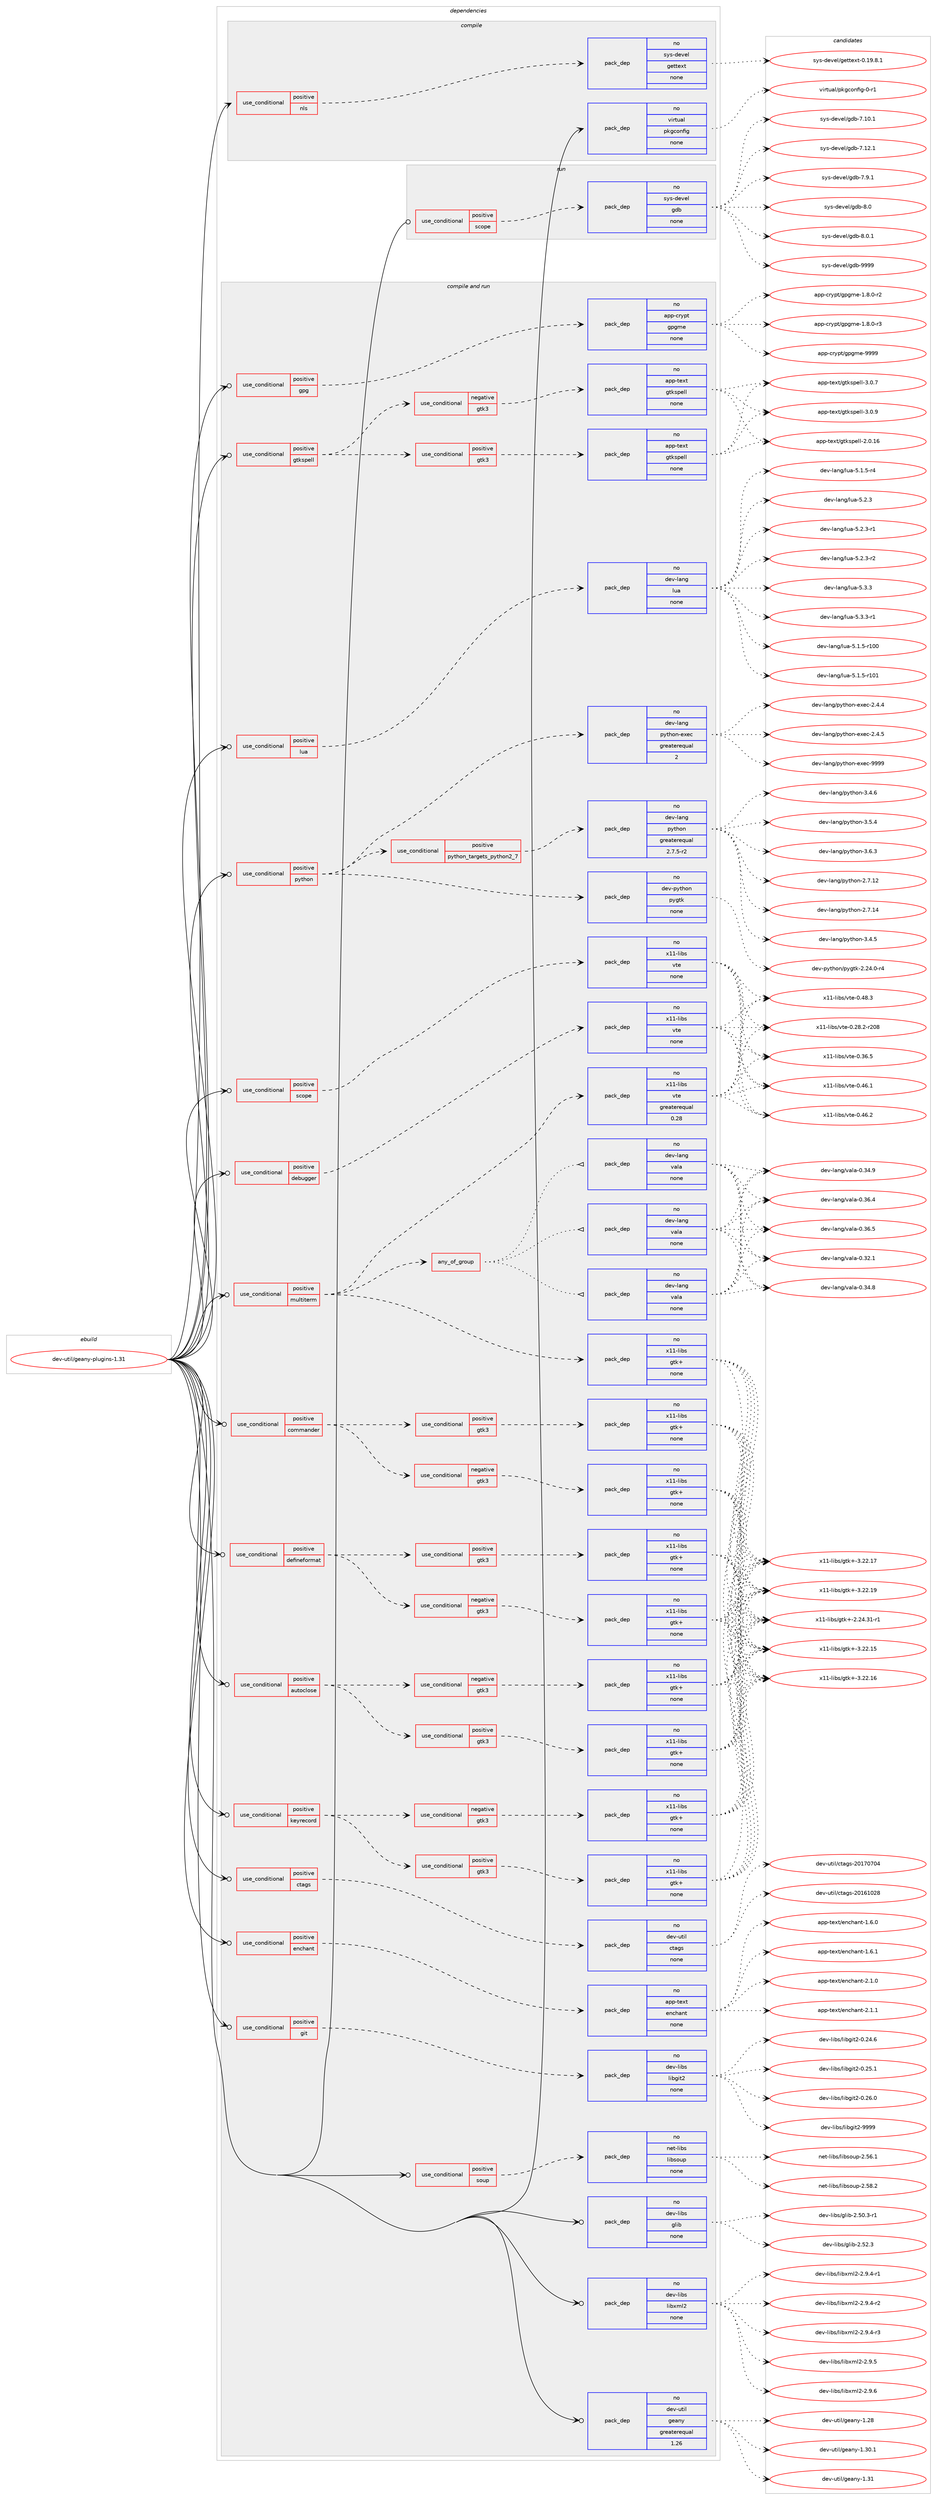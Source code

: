 digraph prolog {

# *************
# Graph options
# *************

newrank=true;
concentrate=true;
compound=true;
graph [rankdir=LR,fontname=Helvetica,fontsize=10,ranksep=1.5];#, ranksep=2.5, nodesep=0.2];
edge  [arrowhead=vee];
node  [fontname=Helvetica,fontsize=10];

# **********
# The ebuild
# **********

subgraph cluster_leftcol {
color=gray;
rank=same;
label=<<i>ebuild</i>>;
id [label="dev-util/geany-plugins-1.31", color=red, width=4, href="../dev-util/geany-plugins-1.31.svg"];
}

# ****************
# The dependencies
# ****************

subgraph cluster_midcol {
color=gray;
label=<<i>dependencies</i>>;
subgraph cluster_compile {
fillcolor="#eeeeee";
style=filled;
label=<<i>compile</i>>;
subgraph cond78201 {
dependency285697 [label=<<TABLE BORDER="0" CELLBORDER="1" CELLSPACING="0" CELLPADDING="4"><TR><TD ROWSPAN="3" CELLPADDING="10">use_conditional</TD></TR><TR><TD>positive</TD></TR><TR><TD>nls</TD></TR></TABLE>>, shape=none, color=red];
subgraph pack203264 {
dependency285698 [label=<<TABLE BORDER="0" CELLBORDER="1" CELLSPACING="0" CELLPADDING="4" WIDTH="220"><TR><TD ROWSPAN="6" CELLPADDING="30">pack_dep</TD></TR><TR><TD WIDTH="110">no</TD></TR><TR><TD>sys-devel</TD></TR><TR><TD>gettext</TD></TR><TR><TD>none</TD></TR><TR><TD></TD></TR></TABLE>>, shape=none, color=blue];
}
dependency285697:e -> dependency285698:w [weight=20,style="dashed",arrowhead="vee"];
}
id:e -> dependency285697:w [weight=20,style="solid",arrowhead="vee"];
subgraph pack203265 {
dependency285699 [label=<<TABLE BORDER="0" CELLBORDER="1" CELLSPACING="0" CELLPADDING="4" WIDTH="220"><TR><TD ROWSPAN="6" CELLPADDING="30">pack_dep</TD></TR><TR><TD WIDTH="110">no</TD></TR><TR><TD>virtual</TD></TR><TR><TD>pkgconfig</TD></TR><TR><TD>none</TD></TR><TR><TD></TD></TR></TABLE>>, shape=none, color=blue];
}
id:e -> dependency285699:w [weight=20,style="solid",arrowhead="vee"];
}
subgraph cluster_compileandrun {
fillcolor="#eeeeee";
style=filled;
label=<<i>compile and run</i>>;
subgraph cond78202 {
dependency285700 [label=<<TABLE BORDER="0" CELLBORDER="1" CELLSPACING="0" CELLPADDING="4"><TR><TD ROWSPAN="3" CELLPADDING="10">use_conditional</TD></TR><TR><TD>positive</TD></TR><TR><TD>autoclose</TD></TR></TABLE>>, shape=none, color=red];
subgraph cond78203 {
dependency285701 [label=<<TABLE BORDER="0" CELLBORDER="1" CELLSPACING="0" CELLPADDING="4"><TR><TD ROWSPAN="3" CELLPADDING="10">use_conditional</TD></TR><TR><TD>positive</TD></TR><TR><TD>gtk3</TD></TR></TABLE>>, shape=none, color=red];
subgraph pack203266 {
dependency285702 [label=<<TABLE BORDER="0" CELLBORDER="1" CELLSPACING="0" CELLPADDING="4" WIDTH="220"><TR><TD ROWSPAN="6" CELLPADDING="30">pack_dep</TD></TR><TR><TD WIDTH="110">no</TD></TR><TR><TD>x11-libs</TD></TR><TR><TD>gtk+</TD></TR><TR><TD>none</TD></TR><TR><TD></TD></TR></TABLE>>, shape=none, color=blue];
}
dependency285701:e -> dependency285702:w [weight=20,style="dashed",arrowhead="vee"];
}
dependency285700:e -> dependency285701:w [weight=20,style="dashed",arrowhead="vee"];
subgraph cond78204 {
dependency285703 [label=<<TABLE BORDER="0" CELLBORDER="1" CELLSPACING="0" CELLPADDING="4"><TR><TD ROWSPAN="3" CELLPADDING="10">use_conditional</TD></TR><TR><TD>negative</TD></TR><TR><TD>gtk3</TD></TR></TABLE>>, shape=none, color=red];
subgraph pack203267 {
dependency285704 [label=<<TABLE BORDER="0" CELLBORDER="1" CELLSPACING="0" CELLPADDING="4" WIDTH="220"><TR><TD ROWSPAN="6" CELLPADDING="30">pack_dep</TD></TR><TR><TD WIDTH="110">no</TD></TR><TR><TD>x11-libs</TD></TR><TR><TD>gtk+</TD></TR><TR><TD>none</TD></TR><TR><TD></TD></TR></TABLE>>, shape=none, color=blue];
}
dependency285703:e -> dependency285704:w [weight=20,style="dashed",arrowhead="vee"];
}
dependency285700:e -> dependency285703:w [weight=20,style="dashed",arrowhead="vee"];
}
id:e -> dependency285700:w [weight=20,style="solid",arrowhead="odotvee"];
subgraph cond78205 {
dependency285705 [label=<<TABLE BORDER="0" CELLBORDER="1" CELLSPACING="0" CELLPADDING="4"><TR><TD ROWSPAN="3" CELLPADDING="10">use_conditional</TD></TR><TR><TD>positive</TD></TR><TR><TD>commander</TD></TR></TABLE>>, shape=none, color=red];
subgraph cond78206 {
dependency285706 [label=<<TABLE BORDER="0" CELLBORDER="1" CELLSPACING="0" CELLPADDING="4"><TR><TD ROWSPAN="3" CELLPADDING="10">use_conditional</TD></TR><TR><TD>positive</TD></TR><TR><TD>gtk3</TD></TR></TABLE>>, shape=none, color=red];
subgraph pack203268 {
dependency285707 [label=<<TABLE BORDER="0" CELLBORDER="1" CELLSPACING="0" CELLPADDING="4" WIDTH="220"><TR><TD ROWSPAN="6" CELLPADDING="30">pack_dep</TD></TR><TR><TD WIDTH="110">no</TD></TR><TR><TD>x11-libs</TD></TR><TR><TD>gtk+</TD></TR><TR><TD>none</TD></TR><TR><TD></TD></TR></TABLE>>, shape=none, color=blue];
}
dependency285706:e -> dependency285707:w [weight=20,style="dashed",arrowhead="vee"];
}
dependency285705:e -> dependency285706:w [weight=20,style="dashed",arrowhead="vee"];
subgraph cond78207 {
dependency285708 [label=<<TABLE BORDER="0" CELLBORDER="1" CELLSPACING="0" CELLPADDING="4"><TR><TD ROWSPAN="3" CELLPADDING="10">use_conditional</TD></TR><TR><TD>negative</TD></TR><TR><TD>gtk3</TD></TR></TABLE>>, shape=none, color=red];
subgraph pack203269 {
dependency285709 [label=<<TABLE BORDER="0" CELLBORDER="1" CELLSPACING="0" CELLPADDING="4" WIDTH="220"><TR><TD ROWSPAN="6" CELLPADDING="30">pack_dep</TD></TR><TR><TD WIDTH="110">no</TD></TR><TR><TD>x11-libs</TD></TR><TR><TD>gtk+</TD></TR><TR><TD>none</TD></TR><TR><TD></TD></TR></TABLE>>, shape=none, color=blue];
}
dependency285708:e -> dependency285709:w [weight=20,style="dashed",arrowhead="vee"];
}
dependency285705:e -> dependency285708:w [weight=20,style="dashed",arrowhead="vee"];
}
id:e -> dependency285705:w [weight=20,style="solid",arrowhead="odotvee"];
subgraph cond78208 {
dependency285710 [label=<<TABLE BORDER="0" CELLBORDER="1" CELLSPACING="0" CELLPADDING="4"><TR><TD ROWSPAN="3" CELLPADDING="10">use_conditional</TD></TR><TR><TD>positive</TD></TR><TR><TD>ctags</TD></TR></TABLE>>, shape=none, color=red];
subgraph pack203270 {
dependency285711 [label=<<TABLE BORDER="0" CELLBORDER="1" CELLSPACING="0" CELLPADDING="4" WIDTH="220"><TR><TD ROWSPAN="6" CELLPADDING="30">pack_dep</TD></TR><TR><TD WIDTH="110">no</TD></TR><TR><TD>dev-util</TD></TR><TR><TD>ctags</TD></TR><TR><TD>none</TD></TR><TR><TD></TD></TR></TABLE>>, shape=none, color=blue];
}
dependency285710:e -> dependency285711:w [weight=20,style="dashed",arrowhead="vee"];
}
id:e -> dependency285710:w [weight=20,style="solid",arrowhead="odotvee"];
subgraph cond78209 {
dependency285712 [label=<<TABLE BORDER="0" CELLBORDER="1" CELLSPACING="0" CELLPADDING="4"><TR><TD ROWSPAN="3" CELLPADDING="10">use_conditional</TD></TR><TR><TD>positive</TD></TR><TR><TD>debugger</TD></TR></TABLE>>, shape=none, color=red];
subgraph pack203271 {
dependency285713 [label=<<TABLE BORDER="0" CELLBORDER="1" CELLSPACING="0" CELLPADDING="4" WIDTH="220"><TR><TD ROWSPAN="6" CELLPADDING="30">pack_dep</TD></TR><TR><TD WIDTH="110">no</TD></TR><TR><TD>x11-libs</TD></TR><TR><TD>vte</TD></TR><TR><TD>none</TD></TR><TR><TD></TD></TR></TABLE>>, shape=none, color=blue];
}
dependency285712:e -> dependency285713:w [weight=20,style="dashed",arrowhead="vee"];
}
id:e -> dependency285712:w [weight=20,style="solid",arrowhead="odotvee"];
subgraph cond78210 {
dependency285714 [label=<<TABLE BORDER="0" CELLBORDER="1" CELLSPACING="0" CELLPADDING="4"><TR><TD ROWSPAN="3" CELLPADDING="10">use_conditional</TD></TR><TR><TD>positive</TD></TR><TR><TD>defineformat</TD></TR></TABLE>>, shape=none, color=red];
subgraph cond78211 {
dependency285715 [label=<<TABLE BORDER="0" CELLBORDER="1" CELLSPACING="0" CELLPADDING="4"><TR><TD ROWSPAN="3" CELLPADDING="10">use_conditional</TD></TR><TR><TD>positive</TD></TR><TR><TD>gtk3</TD></TR></TABLE>>, shape=none, color=red];
subgraph pack203272 {
dependency285716 [label=<<TABLE BORDER="0" CELLBORDER="1" CELLSPACING="0" CELLPADDING="4" WIDTH="220"><TR><TD ROWSPAN="6" CELLPADDING="30">pack_dep</TD></TR><TR><TD WIDTH="110">no</TD></TR><TR><TD>x11-libs</TD></TR><TR><TD>gtk+</TD></TR><TR><TD>none</TD></TR><TR><TD></TD></TR></TABLE>>, shape=none, color=blue];
}
dependency285715:e -> dependency285716:w [weight=20,style="dashed",arrowhead="vee"];
}
dependency285714:e -> dependency285715:w [weight=20,style="dashed",arrowhead="vee"];
subgraph cond78212 {
dependency285717 [label=<<TABLE BORDER="0" CELLBORDER="1" CELLSPACING="0" CELLPADDING="4"><TR><TD ROWSPAN="3" CELLPADDING="10">use_conditional</TD></TR><TR><TD>negative</TD></TR><TR><TD>gtk3</TD></TR></TABLE>>, shape=none, color=red];
subgraph pack203273 {
dependency285718 [label=<<TABLE BORDER="0" CELLBORDER="1" CELLSPACING="0" CELLPADDING="4" WIDTH="220"><TR><TD ROWSPAN="6" CELLPADDING="30">pack_dep</TD></TR><TR><TD WIDTH="110">no</TD></TR><TR><TD>x11-libs</TD></TR><TR><TD>gtk+</TD></TR><TR><TD>none</TD></TR><TR><TD></TD></TR></TABLE>>, shape=none, color=blue];
}
dependency285717:e -> dependency285718:w [weight=20,style="dashed",arrowhead="vee"];
}
dependency285714:e -> dependency285717:w [weight=20,style="dashed",arrowhead="vee"];
}
id:e -> dependency285714:w [weight=20,style="solid",arrowhead="odotvee"];
subgraph cond78213 {
dependency285719 [label=<<TABLE BORDER="0" CELLBORDER="1" CELLSPACING="0" CELLPADDING="4"><TR><TD ROWSPAN="3" CELLPADDING="10">use_conditional</TD></TR><TR><TD>positive</TD></TR><TR><TD>enchant</TD></TR></TABLE>>, shape=none, color=red];
subgraph pack203274 {
dependency285720 [label=<<TABLE BORDER="0" CELLBORDER="1" CELLSPACING="0" CELLPADDING="4" WIDTH="220"><TR><TD ROWSPAN="6" CELLPADDING="30">pack_dep</TD></TR><TR><TD WIDTH="110">no</TD></TR><TR><TD>app-text</TD></TR><TR><TD>enchant</TD></TR><TR><TD>none</TD></TR><TR><TD></TD></TR></TABLE>>, shape=none, color=blue];
}
dependency285719:e -> dependency285720:w [weight=20,style="dashed",arrowhead="vee"];
}
id:e -> dependency285719:w [weight=20,style="solid",arrowhead="odotvee"];
subgraph cond78214 {
dependency285721 [label=<<TABLE BORDER="0" CELLBORDER="1" CELLSPACING="0" CELLPADDING="4"><TR><TD ROWSPAN="3" CELLPADDING="10">use_conditional</TD></TR><TR><TD>positive</TD></TR><TR><TD>git</TD></TR></TABLE>>, shape=none, color=red];
subgraph pack203275 {
dependency285722 [label=<<TABLE BORDER="0" CELLBORDER="1" CELLSPACING="0" CELLPADDING="4" WIDTH="220"><TR><TD ROWSPAN="6" CELLPADDING="30">pack_dep</TD></TR><TR><TD WIDTH="110">no</TD></TR><TR><TD>dev-libs</TD></TR><TR><TD>libgit2</TD></TR><TR><TD>none</TD></TR><TR><TD></TD></TR></TABLE>>, shape=none, color=blue];
}
dependency285721:e -> dependency285722:w [weight=20,style="dashed",arrowhead="vee"];
}
id:e -> dependency285721:w [weight=20,style="solid",arrowhead="odotvee"];
subgraph cond78215 {
dependency285723 [label=<<TABLE BORDER="0" CELLBORDER="1" CELLSPACING="0" CELLPADDING="4"><TR><TD ROWSPAN="3" CELLPADDING="10">use_conditional</TD></TR><TR><TD>positive</TD></TR><TR><TD>gpg</TD></TR></TABLE>>, shape=none, color=red];
subgraph pack203276 {
dependency285724 [label=<<TABLE BORDER="0" CELLBORDER="1" CELLSPACING="0" CELLPADDING="4" WIDTH="220"><TR><TD ROWSPAN="6" CELLPADDING="30">pack_dep</TD></TR><TR><TD WIDTH="110">no</TD></TR><TR><TD>app-crypt</TD></TR><TR><TD>gpgme</TD></TR><TR><TD>none</TD></TR><TR><TD></TD></TR></TABLE>>, shape=none, color=blue];
}
dependency285723:e -> dependency285724:w [weight=20,style="dashed",arrowhead="vee"];
}
id:e -> dependency285723:w [weight=20,style="solid",arrowhead="odotvee"];
subgraph cond78216 {
dependency285725 [label=<<TABLE BORDER="0" CELLBORDER="1" CELLSPACING="0" CELLPADDING="4"><TR><TD ROWSPAN="3" CELLPADDING="10">use_conditional</TD></TR><TR><TD>positive</TD></TR><TR><TD>gtkspell</TD></TR></TABLE>>, shape=none, color=red];
subgraph cond78217 {
dependency285726 [label=<<TABLE BORDER="0" CELLBORDER="1" CELLSPACING="0" CELLPADDING="4"><TR><TD ROWSPAN="3" CELLPADDING="10">use_conditional</TD></TR><TR><TD>positive</TD></TR><TR><TD>gtk3</TD></TR></TABLE>>, shape=none, color=red];
subgraph pack203277 {
dependency285727 [label=<<TABLE BORDER="0" CELLBORDER="1" CELLSPACING="0" CELLPADDING="4" WIDTH="220"><TR><TD ROWSPAN="6" CELLPADDING="30">pack_dep</TD></TR><TR><TD WIDTH="110">no</TD></TR><TR><TD>app-text</TD></TR><TR><TD>gtkspell</TD></TR><TR><TD>none</TD></TR><TR><TD></TD></TR></TABLE>>, shape=none, color=blue];
}
dependency285726:e -> dependency285727:w [weight=20,style="dashed",arrowhead="vee"];
}
dependency285725:e -> dependency285726:w [weight=20,style="dashed",arrowhead="vee"];
subgraph cond78218 {
dependency285728 [label=<<TABLE BORDER="0" CELLBORDER="1" CELLSPACING="0" CELLPADDING="4"><TR><TD ROWSPAN="3" CELLPADDING="10">use_conditional</TD></TR><TR><TD>negative</TD></TR><TR><TD>gtk3</TD></TR></TABLE>>, shape=none, color=red];
subgraph pack203278 {
dependency285729 [label=<<TABLE BORDER="0" CELLBORDER="1" CELLSPACING="0" CELLPADDING="4" WIDTH="220"><TR><TD ROWSPAN="6" CELLPADDING="30">pack_dep</TD></TR><TR><TD WIDTH="110">no</TD></TR><TR><TD>app-text</TD></TR><TR><TD>gtkspell</TD></TR><TR><TD>none</TD></TR><TR><TD></TD></TR></TABLE>>, shape=none, color=blue];
}
dependency285728:e -> dependency285729:w [weight=20,style="dashed",arrowhead="vee"];
}
dependency285725:e -> dependency285728:w [weight=20,style="dashed",arrowhead="vee"];
}
id:e -> dependency285725:w [weight=20,style="solid",arrowhead="odotvee"];
subgraph cond78219 {
dependency285730 [label=<<TABLE BORDER="0" CELLBORDER="1" CELLSPACING="0" CELLPADDING="4"><TR><TD ROWSPAN="3" CELLPADDING="10">use_conditional</TD></TR><TR><TD>positive</TD></TR><TR><TD>keyrecord</TD></TR></TABLE>>, shape=none, color=red];
subgraph cond78220 {
dependency285731 [label=<<TABLE BORDER="0" CELLBORDER="1" CELLSPACING="0" CELLPADDING="4"><TR><TD ROWSPAN="3" CELLPADDING="10">use_conditional</TD></TR><TR><TD>positive</TD></TR><TR><TD>gtk3</TD></TR></TABLE>>, shape=none, color=red];
subgraph pack203279 {
dependency285732 [label=<<TABLE BORDER="0" CELLBORDER="1" CELLSPACING="0" CELLPADDING="4" WIDTH="220"><TR><TD ROWSPAN="6" CELLPADDING="30">pack_dep</TD></TR><TR><TD WIDTH="110">no</TD></TR><TR><TD>x11-libs</TD></TR><TR><TD>gtk+</TD></TR><TR><TD>none</TD></TR><TR><TD></TD></TR></TABLE>>, shape=none, color=blue];
}
dependency285731:e -> dependency285732:w [weight=20,style="dashed",arrowhead="vee"];
}
dependency285730:e -> dependency285731:w [weight=20,style="dashed",arrowhead="vee"];
subgraph cond78221 {
dependency285733 [label=<<TABLE BORDER="0" CELLBORDER="1" CELLSPACING="0" CELLPADDING="4"><TR><TD ROWSPAN="3" CELLPADDING="10">use_conditional</TD></TR><TR><TD>negative</TD></TR><TR><TD>gtk3</TD></TR></TABLE>>, shape=none, color=red];
subgraph pack203280 {
dependency285734 [label=<<TABLE BORDER="0" CELLBORDER="1" CELLSPACING="0" CELLPADDING="4" WIDTH="220"><TR><TD ROWSPAN="6" CELLPADDING="30">pack_dep</TD></TR><TR><TD WIDTH="110">no</TD></TR><TR><TD>x11-libs</TD></TR><TR><TD>gtk+</TD></TR><TR><TD>none</TD></TR><TR><TD></TD></TR></TABLE>>, shape=none, color=blue];
}
dependency285733:e -> dependency285734:w [weight=20,style="dashed",arrowhead="vee"];
}
dependency285730:e -> dependency285733:w [weight=20,style="dashed",arrowhead="vee"];
}
id:e -> dependency285730:w [weight=20,style="solid",arrowhead="odotvee"];
subgraph cond78222 {
dependency285735 [label=<<TABLE BORDER="0" CELLBORDER="1" CELLSPACING="0" CELLPADDING="4"><TR><TD ROWSPAN="3" CELLPADDING="10">use_conditional</TD></TR><TR><TD>positive</TD></TR><TR><TD>lua</TD></TR></TABLE>>, shape=none, color=red];
subgraph pack203281 {
dependency285736 [label=<<TABLE BORDER="0" CELLBORDER="1" CELLSPACING="0" CELLPADDING="4" WIDTH="220"><TR><TD ROWSPAN="6" CELLPADDING="30">pack_dep</TD></TR><TR><TD WIDTH="110">no</TD></TR><TR><TD>dev-lang</TD></TR><TR><TD>lua</TD></TR><TR><TD>none</TD></TR><TR><TD></TD></TR></TABLE>>, shape=none, color=blue];
}
dependency285735:e -> dependency285736:w [weight=20,style="dashed",arrowhead="vee"];
}
id:e -> dependency285735:w [weight=20,style="solid",arrowhead="odotvee"];
subgraph cond78223 {
dependency285737 [label=<<TABLE BORDER="0" CELLBORDER="1" CELLSPACING="0" CELLPADDING="4"><TR><TD ROWSPAN="3" CELLPADDING="10">use_conditional</TD></TR><TR><TD>positive</TD></TR><TR><TD>multiterm</TD></TR></TABLE>>, shape=none, color=red];
subgraph any4180 {
dependency285738 [label=<<TABLE BORDER="0" CELLBORDER="1" CELLSPACING="0" CELLPADDING="4"><TR><TD CELLPADDING="10">any_of_group</TD></TR></TABLE>>, shape=none, color=red];subgraph pack203282 {
dependency285739 [label=<<TABLE BORDER="0" CELLBORDER="1" CELLSPACING="0" CELLPADDING="4" WIDTH="220"><TR><TD ROWSPAN="6" CELLPADDING="30">pack_dep</TD></TR><TR><TD WIDTH="110">no</TD></TR><TR><TD>dev-lang</TD></TR><TR><TD>vala</TD></TR><TR><TD>none</TD></TR><TR><TD></TD></TR></TABLE>>, shape=none, color=blue];
}
dependency285738:e -> dependency285739:w [weight=20,style="dotted",arrowhead="oinv"];
subgraph pack203283 {
dependency285740 [label=<<TABLE BORDER="0" CELLBORDER="1" CELLSPACING="0" CELLPADDING="4" WIDTH="220"><TR><TD ROWSPAN="6" CELLPADDING="30">pack_dep</TD></TR><TR><TD WIDTH="110">no</TD></TR><TR><TD>dev-lang</TD></TR><TR><TD>vala</TD></TR><TR><TD>none</TD></TR><TR><TD></TD></TR></TABLE>>, shape=none, color=blue];
}
dependency285738:e -> dependency285740:w [weight=20,style="dotted",arrowhead="oinv"];
subgraph pack203284 {
dependency285741 [label=<<TABLE BORDER="0" CELLBORDER="1" CELLSPACING="0" CELLPADDING="4" WIDTH="220"><TR><TD ROWSPAN="6" CELLPADDING="30">pack_dep</TD></TR><TR><TD WIDTH="110">no</TD></TR><TR><TD>dev-lang</TD></TR><TR><TD>vala</TD></TR><TR><TD>none</TD></TR><TR><TD></TD></TR></TABLE>>, shape=none, color=blue];
}
dependency285738:e -> dependency285741:w [weight=20,style="dotted",arrowhead="oinv"];
}
dependency285737:e -> dependency285738:w [weight=20,style="dashed",arrowhead="vee"];
subgraph pack203285 {
dependency285742 [label=<<TABLE BORDER="0" CELLBORDER="1" CELLSPACING="0" CELLPADDING="4" WIDTH="220"><TR><TD ROWSPAN="6" CELLPADDING="30">pack_dep</TD></TR><TR><TD WIDTH="110">no</TD></TR><TR><TD>x11-libs</TD></TR><TR><TD>gtk+</TD></TR><TR><TD>none</TD></TR><TR><TD></TD></TR></TABLE>>, shape=none, color=blue];
}
dependency285737:e -> dependency285742:w [weight=20,style="dashed",arrowhead="vee"];
subgraph pack203286 {
dependency285743 [label=<<TABLE BORDER="0" CELLBORDER="1" CELLSPACING="0" CELLPADDING="4" WIDTH="220"><TR><TD ROWSPAN="6" CELLPADDING="30">pack_dep</TD></TR><TR><TD WIDTH="110">no</TD></TR><TR><TD>x11-libs</TD></TR><TR><TD>vte</TD></TR><TR><TD>greaterequal</TD></TR><TR><TD>0.28</TD></TR></TABLE>>, shape=none, color=blue];
}
dependency285737:e -> dependency285743:w [weight=20,style="dashed",arrowhead="vee"];
}
id:e -> dependency285737:w [weight=20,style="solid",arrowhead="odotvee"];
subgraph cond78224 {
dependency285744 [label=<<TABLE BORDER="0" CELLBORDER="1" CELLSPACING="0" CELLPADDING="4"><TR><TD ROWSPAN="3" CELLPADDING="10">use_conditional</TD></TR><TR><TD>positive</TD></TR><TR><TD>python</TD></TR></TABLE>>, shape=none, color=red];
subgraph pack203287 {
dependency285745 [label=<<TABLE BORDER="0" CELLBORDER="1" CELLSPACING="0" CELLPADDING="4" WIDTH="220"><TR><TD ROWSPAN="6" CELLPADDING="30">pack_dep</TD></TR><TR><TD WIDTH="110">no</TD></TR><TR><TD>dev-python</TD></TR><TR><TD>pygtk</TD></TR><TR><TD>none</TD></TR><TR><TD></TD></TR></TABLE>>, shape=none, color=blue];
}
dependency285744:e -> dependency285745:w [weight=20,style="dashed",arrowhead="vee"];
subgraph cond78225 {
dependency285746 [label=<<TABLE BORDER="0" CELLBORDER="1" CELLSPACING="0" CELLPADDING="4"><TR><TD ROWSPAN="3" CELLPADDING="10">use_conditional</TD></TR><TR><TD>positive</TD></TR><TR><TD>python_targets_python2_7</TD></TR></TABLE>>, shape=none, color=red];
subgraph pack203288 {
dependency285747 [label=<<TABLE BORDER="0" CELLBORDER="1" CELLSPACING="0" CELLPADDING="4" WIDTH="220"><TR><TD ROWSPAN="6" CELLPADDING="30">pack_dep</TD></TR><TR><TD WIDTH="110">no</TD></TR><TR><TD>dev-lang</TD></TR><TR><TD>python</TD></TR><TR><TD>greaterequal</TD></TR><TR><TD>2.7.5-r2</TD></TR></TABLE>>, shape=none, color=blue];
}
dependency285746:e -> dependency285747:w [weight=20,style="dashed",arrowhead="vee"];
}
dependency285744:e -> dependency285746:w [weight=20,style="dashed",arrowhead="vee"];
subgraph pack203289 {
dependency285748 [label=<<TABLE BORDER="0" CELLBORDER="1" CELLSPACING="0" CELLPADDING="4" WIDTH="220"><TR><TD ROWSPAN="6" CELLPADDING="30">pack_dep</TD></TR><TR><TD WIDTH="110">no</TD></TR><TR><TD>dev-lang</TD></TR><TR><TD>python-exec</TD></TR><TR><TD>greaterequal</TD></TR><TR><TD>2</TD></TR></TABLE>>, shape=none, color=blue];
}
dependency285744:e -> dependency285748:w [weight=20,style="dashed",arrowhead="vee"];
}
id:e -> dependency285744:w [weight=20,style="solid",arrowhead="odotvee"];
subgraph cond78226 {
dependency285749 [label=<<TABLE BORDER="0" CELLBORDER="1" CELLSPACING="0" CELLPADDING="4"><TR><TD ROWSPAN="3" CELLPADDING="10">use_conditional</TD></TR><TR><TD>positive</TD></TR><TR><TD>scope</TD></TR></TABLE>>, shape=none, color=red];
subgraph pack203290 {
dependency285750 [label=<<TABLE BORDER="0" CELLBORDER="1" CELLSPACING="0" CELLPADDING="4" WIDTH="220"><TR><TD ROWSPAN="6" CELLPADDING="30">pack_dep</TD></TR><TR><TD WIDTH="110">no</TD></TR><TR><TD>x11-libs</TD></TR><TR><TD>vte</TD></TR><TR><TD>none</TD></TR><TR><TD></TD></TR></TABLE>>, shape=none, color=blue];
}
dependency285749:e -> dependency285750:w [weight=20,style="dashed",arrowhead="vee"];
}
id:e -> dependency285749:w [weight=20,style="solid",arrowhead="odotvee"];
subgraph cond78227 {
dependency285751 [label=<<TABLE BORDER="0" CELLBORDER="1" CELLSPACING="0" CELLPADDING="4"><TR><TD ROWSPAN="3" CELLPADDING="10">use_conditional</TD></TR><TR><TD>positive</TD></TR><TR><TD>soup</TD></TR></TABLE>>, shape=none, color=red];
subgraph pack203291 {
dependency285752 [label=<<TABLE BORDER="0" CELLBORDER="1" CELLSPACING="0" CELLPADDING="4" WIDTH="220"><TR><TD ROWSPAN="6" CELLPADDING="30">pack_dep</TD></TR><TR><TD WIDTH="110">no</TD></TR><TR><TD>net-libs</TD></TR><TR><TD>libsoup</TD></TR><TR><TD>none</TD></TR><TR><TD></TD></TR></TABLE>>, shape=none, color=blue];
}
dependency285751:e -> dependency285752:w [weight=20,style="dashed",arrowhead="vee"];
}
id:e -> dependency285751:w [weight=20,style="solid",arrowhead="odotvee"];
subgraph pack203292 {
dependency285753 [label=<<TABLE BORDER="0" CELLBORDER="1" CELLSPACING="0" CELLPADDING="4" WIDTH="220"><TR><TD ROWSPAN="6" CELLPADDING="30">pack_dep</TD></TR><TR><TD WIDTH="110">no</TD></TR><TR><TD>dev-libs</TD></TR><TR><TD>glib</TD></TR><TR><TD>none</TD></TR><TR><TD></TD></TR></TABLE>>, shape=none, color=blue];
}
id:e -> dependency285753:w [weight=20,style="solid",arrowhead="odotvee"];
subgraph pack203293 {
dependency285754 [label=<<TABLE BORDER="0" CELLBORDER="1" CELLSPACING="0" CELLPADDING="4" WIDTH="220"><TR><TD ROWSPAN="6" CELLPADDING="30">pack_dep</TD></TR><TR><TD WIDTH="110">no</TD></TR><TR><TD>dev-libs</TD></TR><TR><TD>libxml2</TD></TR><TR><TD>none</TD></TR><TR><TD></TD></TR></TABLE>>, shape=none, color=blue];
}
id:e -> dependency285754:w [weight=20,style="solid",arrowhead="odotvee"];
subgraph pack203294 {
dependency285755 [label=<<TABLE BORDER="0" CELLBORDER="1" CELLSPACING="0" CELLPADDING="4" WIDTH="220"><TR><TD ROWSPAN="6" CELLPADDING="30">pack_dep</TD></TR><TR><TD WIDTH="110">no</TD></TR><TR><TD>dev-util</TD></TR><TR><TD>geany</TD></TR><TR><TD>greaterequal</TD></TR><TR><TD>1.26</TD></TR></TABLE>>, shape=none, color=blue];
}
id:e -> dependency285755:w [weight=20,style="solid",arrowhead="odotvee"];
}
subgraph cluster_run {
fillcolor="#eeeeee";
style=filled;
label=<<i>run</i>>;
subgraph cond78228 {
dependency285756 [label=<<TABLE BORDER="0" CELLBORDER="1" CELLSPACING="0" CELLPADDING="4"><TR><TD ROWSPAN="3" CELLPADDING="10">use_conditional</TD></TR><TR><TD>positive</TD></TR><TR><TD>scope</TD></TR></TABLE>>, shape=none, color=red];
subgraph pack203295 {
dependency285757 [label=<<TABLE BORDER="0" CELLBORDER="1" CELLSPACING="0" CELLPADDING="4" WIDTH="220"><TR><TD ROWSPAN="6" CELLPADDING="30">pack_dep</TD></TR><TR><TD WIDTH="110">no</TD></TR><TR><TD>sys-devel</TD></TR><TR><TD>gdb</TD></TR><TR><TD>none</TD></TR><TR><TD></TD></TR></TABLE>>, shape=none, color=blue];
}
dependency285756:e -> dependency285757:w [weight=20,style="dashed",arrowhead="vee"];
}
id:e -> dependency285756:w [weight=20,style="solid",arrowhead="odot"];
}
}

# **************
# The candidates
# **************

subgraph cluster_choices {
rank=same;
color=gray;
label=<<i>candidates</i>>;

subgraph choice203264 {
color=black;
nodesep=1;
choice1151211154510010111810110847103101116116101120116454846495746564649 [label="sys-devel/gettext-0.19.8.1", color=red, width=4,href="../sys-devel/gettext-0.19.8.1.svg"];
dependency285698:e -> choice1151211154510010111810110847103101116116101120116454846495746564649:w [style=dotted,weight="100"];
}
subgraph choice203265 {
color=black;
nodesep=1;
choice11810511411611797108471121071039911111010210510345484511449 [label="virtual/pkgconfig-0-r1", color=red, width=4,href="../virtual/pkgconfig-0-r1.svg"];
dependency285699:e -> choice11810511411611797108471121071039911111010210510345484511449:w [style=dotted,weight="100"];
}
subgraph choice203266 {
color=black;
nodesep=1;
choice12049494510810598115471031161074345504650524651494511449 [label="x11-libs/gtk+-2.24.31-r1", color=red, width=4,href="../x11-libs/gtk+-2.24.31-r1.svg"];
choice1204949451081059811547103116107434551465050464953 [label="x11-libs/gtk+-3.22.15", color=red, width=4,href="../x11-libs/gtk+-3.22.15.svg"];
choice1204949451081059811547103116107434551465050464954 [label="x11-libs/gtk+-3.22.16", color=red, width=4,href="../x11-libs/gtk+-3.22.16.svg"];
choice1204949451081059811547103116107434551465050464955 [label="x11-libs/gtk+-3.22.17", color=red, width=4,href="../x11-libs/gtk+-3.22.17.svg"];
choice1204949451081059811547103116107434551465050464957 [label="x11-libs/gtk+-3.22.19", color=red, width=4,href="../x11-libs/gtk+-3.22.19.svg"];
dependency285702:e -> choice12049494510810598115471031161074345504650524651494511449:w [style=dotted,weight="100"];
dependency285702:e -> choice1204949451081059811547103116107434551465050464953:w [style=dotted,weight="100"];
dependency285702:e -> choice1204949451081059811547103116107434551465050464954:w [style=dotted,weight="100"];
dependency285702:e -> choice1204949451081059811547103116107434551465050464955:w [style=dotted,weight="100"];
dependency285702:e -> choice1204949451081059811547103116107434551465050464957:w [style=dotted,weight="100"];
}
subgraph choice203267 {
color=black;
nodesep=1;
choice12049494510810598115471031161074345504650524651494511449 [label="x11-libs/gtk+-2.24.31-r1", color=red, width=4,href="../x11-libs/gtk+-2.24.31-r1.svg"];
choice1204949451081059811547103116107434551465050464953 [label="x11-libs/gtk+-3.22.15", color=red, width=4,href="../x11-libs/gtk+-3.22.15.svg"];
choice1204949451081059811547103116107434551465050464954 [label="x11-libs/gtk+-3.22.16", color=red, width=4,href="../x11-libs/gtk+-3.22.16.svg"];
choice1204949451081059811547103116107434551465050464955 [label="x11-libs/gtk+-3.22.17", color=red, width=4,href="../x11-libs/gtk+-3.22.17.svg"];
choice1204949451081059811547103116107434551465050464957 [label="x11-libs/gtk+-3.22.19", color=red, width=4,href="../x11-libs/gtk+-3.22.19.svg"];
dependency285704:e -> choice12049494510810598115471031161074345504650524651494511449:w [style=dotted,weight="100"];
dependency285704:e -> choice1204949451081059811547103116107434551465050464953:w [style=dotted,weight="100"];
dependency285704:e -> choice1204949451081059811547103116107434551465050464954:w [style=dotted,weight="100"];
dependency285704:e -> choice1204949451081059811547103116107434551465050464955:w [style=dotted,weight="100"];
dependency285704:e -> choice1204949451081059811547103116107434551465050464957:w [style=dotted,weight="100"];
}
subgraph choice203268 {
color=black;
nodesep=1;
choice12049494510810598115471031161074345504650524651494511449 [label="x11-libs/gtk+-2.24.31-r1", color=red, width=4,href="../x11-libs/gtk+-2.24.31-r1.svg"];
choice1204949451081059811547103116107434551465050464953 [label="x11-libs/gtk+-3.22.15", color=red, width=4,href="../x11-libs/gtk+-3.22.15.svg"];
choice1204949451081059811547103116107434551465050464954 [label="x11-libs/gtk+-3.22.16", color=red, width=4,href="../x11-libs/gtk+-3.22.16.svg"];
choice1204949451081059811547103116107434551465050464955 [label="x11-libs/gtk+-3.22.17", color=red, width=4,href="../x11-libs/gtk+-3.22.17.svg"];
choice1204949451081059811547103116107434551465050464957 [label="x11-libs/gtk+-3.22.19", color=red, width=4,href="../x11-libs/gtk+-3.22.19.svg"];
dependency285707:e -> choice12049494510810598115471031161074345504650524651494511449:w [style=dotted,weight="100"];
dependency285707:e -> choice1204949451081059811547103116107434551465050464953:w [style=dotted,weight="100"];
dependency285707:e -> choice1204949451081059811547103116107434551465050464954:w [style=dotted,weight="100"];
dependency285707:e -> choice1204949451081059811547103116107434551465050464955:w [style=dotted,weight="100"];
dependency285707:e -> choice1204949451081059811547103116107434551465050464957:w [style=dotted,weight="100"];
}
subgraph choice203269 {
color=black;
nodesep=1;
choice12049494510810598115471031161074345504650524651494511449 [label="x11-libs/gtk+-2.24.31-r1", color=red, width=4,href="../x11-libs/gtk+-2.24.31-r1.svg"];
choice1204949451081059811547103116107434551465050464953 [label="x11-libs/gtk+-3.22.15", color=red, width=4,href="../x11-libs/gtk+-3.22.15.svg"];
choice1204949451081059811547103116107434551465050464954 [label="x11-libs/gtk+-3.22.16", color=red, width=4,href="../x11-libs/gtk+-3.22.16.svg"];
choice1204949451081059811547103116107434551465050464955 [label="x11-libs/gtk+-3.22.17", color=red, width=4,href="../x11-libs/gtk+-3.22.17.svg"];
choice1204949451081059811547103116107434551465050464957 [label="x11-libs/gtk+-3.22.19", color=red, width=4,href="../x11-libs/gtk+-3.22.19.svg"];
dependency285709:e -> choice12049494510810598115471031161074345504650524651494511449:w [style=dotted,weight="100"];
dependency285709:e -> choice1204949451081059811547103116107434551465050464953:w [style=dotted,weight="100"];
dependency285709:e -> choice1204949451081059811547103116107434551465050464954:w [style=dotted,weight="100"];
dependency285709:e -> choice1204949451081059811547103116107434551465050464955:w [style=dotted,weight="100"];
dependency285709:e -> choice1204949451081059811547103116107434551465050464957:w [style=dotted,weight="100"];
}
subgraph choice203270 {
color=black;
nodesep=1;
choice10010111845117116105108479911697103115455048495449485056 [label="dev-util/ctags-20161028", color=red, width=4,href="../dev-util/ctags-20161028.svg"];
choice10010111845117116105108479911697103115455048495548554852 [label="dev-util/ctags-20170704", color=red, width=4,href="../dev-util/ctags-20170704.svg"];
dependency285711:e -> choice10010111845117116105108479911697103115455048495449485056:w [style=dotted,weight="100"];
dependency285711:e -> choice10010111845117116105108479911697103115455048495548554852:w [style=dotted,weight="100"];
}
subgraph choice203271 {
color=black;
nodesep=1;
choice12049494510810598115471181161014548465056465045114504856 [label="x11-libs/vte-0.28.2-r208", color=red, width=4,href="../x11-libs/vte-0.28.2-r208.svg"];
choice120494945108105981154711811610145484651544653 [label="x11-libs/vte-0.36.5", color=red, width=4,href="../x11-libs/vte-0.36.5.svg"];
choice120494945108105981154711811610145484652544649 [label="x11-libs/vte-0.46.1", color=red, width=4,href="../x11-libs/vte-0.46.1.svg"];
choice120494945108105981154711811610145484652544650 [label="x11-libs/vte-0.46.2", color=red, width=4,href="../x11-libs/vte-0.46.2.svg"];
choice120494945108105981154711811610145484652564651 [label="x11-libs/vte-0.48.3", color=red, width=4,href="../x11-libs/vte-0.48.3.svg"];
dependency285713:e -> choice12049494510810598115471181161014548465056465045114504856:w [style=dotted,weight="100"];
dependency285713:e -> choice120494945108105981154711811610145484651544653:w [style=dotted,weight="100"];
dependency285713:e -> choice120494945108105981154711811610145484652544649:w [style=dotted,weight="100"];
dependency285713:e -> choice120494945108105981154711811610145484652544650:w [style=dotted,weight="100"];
dependency285713:e -> choice120494945108105981154711811610145484652564651:w [style=dotted,weight="100"];
}
subgraph choice203272 {
color=black;
nodesep=1;
choice12049494510810598115471031161074345504650524651494511449 [label="x11-libs/gtk+-2.24.31-r1", color=red, width=4,href="../x11-libs/gtk+-2.24.31-r1.svg"];
choice1204949451081059811547103116107434551465050464953 [label="x11-libs/gtk+-3.22.15", color=red, width=4,href="../x11-libs/gtk+-3.22.15.svg"];
choice1204949451081059811547103116107434551465050464954 [label="x11-libs/gtk+-3.22.16", color=red, width=4,href="../x11-libs/gtk+-3.22.16.svg"];
choice1204949451081059811547103116107434551465050464955 [label="x11-libs/gtk+-3.22.17", color=red, width=4,href="../x11-libs/gtk+-3.22.17.svg"];
choice1204949451081059811547103116107434551465050464957 [label="x11-libs/gtk+-3.22.19", color=red, width=4,href="../x11-libs/gtk+-3.22.19.svg"];
dependency285716:e -> choice12049494510810598115471031161074345504650524651494511449:w [style=dotted,weight="100"];
dependency285716:e -> choice1204949451081059811547103116107434551465050464953:w [style=dotted,weight="100"];
dependency285716:e -> choice1204949451081059811547103116107434551465050464954:w [style=dotted,weight="100"];
dependency285716:e -> choice1204949451081059811547103116107434551465050464955:w [style=dotted,weight="100"];
dependency285716:e -> choice1204949451081059811547103116107434551465050464957:w [style=dotted,weight="100"];
}
subgraph choice203273 {
color=black;
nodesep=1;
choice12049494510810598115471031161074345504650524651494511449 [label="x11-libs/gtk+-2.24.31-r1", color=red, width=4,href="../x11-libs/gtk+-2.24.31-r1.svg"];
choice1204949451081059811547103116107434551465050464953 [label="x11-libs/gtk+-3.22.15", color=red, width=4,href="../x11-libs/gtk+-3.22.15.svg"];
choice1204949451081059811547103116107434551465050464954 [label="x11-libs/gtk+-3.22.16", color=red, width=4,href="../x11-libs/gtk+-3.22.16.svg"];
choice1204949451081059811547103116107434551465050464955 [label="x11-libs/gtk+-3.22.17", color=red, width=4,href="../x11-libs/gtk+-3.22.17.svg"];
choice1204949451081059811547103116107434551465050464957 [label="x11-libs/gtk+-3.22.19", color=red, width=4,href="../x11-libs/gtk+-3.22.19.svg"];
dependency285718:e -> choice12049494510810598115471031161074345504650524651494511449:w [style=dotted,weight="100"];
dependency285718:e -> choice1204949451081059811547103116107434551465050464953:w [style=dotted,weight="100"];
dependency285718:e -> choice1204949451081059811547103116107434551465050464954:w [style=dotted,weight="100"];
dependency285718:e -> choice1204949451081059811547103116107434551465050464955:w [style=dotted,weight="100"];
dependency285718:e -> choice1204949451081059811547103116107434551465050464957:w [style=dotted,weight="100"];
}
subgraph choice203274 {
color=black;
nodesep=1;
choice9711211245116101120116471011109910497110116454946544648 [label="app-text/enchant-1.6.0", color=red, width=4,href="../app-text/enchant-1.6.0.svg"];
choice9711211245116101120116471011109910497110116454946544649 [label="app-text/enchant-1.6.1", color=red, width=4,href="../app-text/enchant-1.6.1.svg"];
choice9711211245116101120116471011109910497110116455046494648 [label="app-text/enchant-2.1.0", color=red, width=4,href="../app-text/enchant-2.1.0.svg"];
choice9711211245116101120116471011109910497110116455046494649 [label="app-text/enchant-2.1.1", color=red, width=4,href="../app-text/enchant-2.1.1.svg"];
dependency285720:e -> choice9711211245116101120116471011109910497110116454946544648:w [style=dotted,weight="100"];
dependency285720:e -> choice9711211245116101120116471011109910497110116454946544649:w [style=dotted,weight="100"];
dependency285720:e -> choice9711211245116101120116471011109910497110116455046494648:w [style=dotted,weight="100"];
dependency285720:e -> choice9711211245116101120116471011109910497110116455046494649:w [style=dotted,weight="100"];
}
subgraph choice203275 {
color=black;
nodesep=1;
choice100101118451081059811547108105981031051165045484650524654 [label="dev-libs/libgit2-0.24.6", color=red, width=4,href="../dev-libs/libgit2-0.24.6.svg"];
choice100101118451081059811547108105981031051165045484650534649 [label="dev-libs/libgit2-0.25.1", color=red, width=4,href="../dev-libs/libgit2-0.25.1.svg"];
choice100101118451081059811547108105981031051165045484650544648 [label="dev-libs/libgit2-0.26.0", color=red, width=4,href="../dev-libs/libgit2-0.26.0.svg"];
choice10010111845108105981154710810598103105116504557575757 [label="dev-libs/libgit2-9999", color=red, width=4,href="../dev-libs/libgit2-9999.svg"];
dependency285722:e -> choice100101118451081059811547108105981031051165045484650524654:w [style=dotted,weight="100"];
dependency285722:e -> choice100101118451081059811547108105981031051165045484650534649:w [style=dotted,weight="100"];
dependency285722:e -> choice100101118451081059811547108105981031051165045484650544648:w [style=dotted,weight="100"];
dependency285722:e -> choice10010111845108105981154710810598103105116504557575757:w [style=dotted,weight="100"];
}
subgraph choice203276 {
color=black;
nodesep=1;
choice971121124599114121112116471031121031091014549465646484511450 [label="app-crypt/gpgme-1.8.0-r2", color=red, width=4,href="../app-crypt/gpgme-1.8.0-r2.svg"];
choice971121124599114121112116471031121031091014549465646484511451 [label="app-crypt/gpgme-1.8.0-r3", color=red, width=4,href="../app-crypt/gpgme-1.8.0-r3.svg"];
choice971121124599114121112116471031121031091014557575757 [label="app-crypt/gpgme-9999", color=red, width=4,href="../app-crypt/gpgme-9999.svg"];
dependency285724:e -> choice971121124599114121112116471031121031091014549465646484511450:w [style=dotted,weight="100"];
dependency285724:e -> choice971121124599114121112116471031121031091014549465646484511451:w [style=dotted,weight="100"];
dependency285724:e -> choice971121124599114121112116471031121031091014557575757:w [style=dotted,weight="100"];
}
subgraph choice203277 {
color=black;
nodesep=1;
choice97112112451161011201164710311610711511210110810845504648464954 [label="app-text/gtkspell-2.0.16", color=red, width=4,href="../app-text/gtkspell-2.0.16.svg"];
choice971121124511610112011647103116107115112101108108455146484655 [label="app-text/gtkspell-3.0.7", color=red, width=4,href="../app-text/gtkspell-3.0.7.svg"];
choice971121124511610112011647103116107115112101108108455146484657 [label="app-text/gtkspell-3.0.9", color=red, width=4,href="../app-text/gtkspell-3.0.9.svg"];
dependency285727:e -> choice97112112451161011201164710311610711511210110810845504648464954:w [style=dotted,weight="100"];
dependency285727:e -> choice971121124511610112011647103116107115112101108108455146484655:w [style=dotted,weight="100"];
dependency285727:e -> choice971121124511610112011647103116107115112101108108455146484657:w [style=dotted,weight="100"];
}
subgraph choice203278 {
color=black;
nodesep=1;
choice97112112451161011201164710311610711511210110810845504648464954 [label="app-text/gtkspell-2.0.16", color=red, width=4,href="../app-text/gtkspell-2.0.16.svg"];
choice971121124511610112011647103116107115112101108108455146484655 [label="app-text/gtkspell-3.0.7", color=red, width=4,href="../app-text/gtkspell-3.0.7.svg"];
choice971121124511610112011647103116107115112101108108455146484657 [label="app-text/gtkspell-3.0.9", color=red, width=4,href="../app-text/gtkspell-3.0.9.svg"];
dependency285729:e -> choice97112112451161011201164710311610711511210110810845504648464954:w [style=dotted,weight="100"];
dependency285729:e -> choice971121124511610112011647103116107115112101108108455146484655:w [style=dotted,weight="100"];
dependency285729:e -> choice971121124511610112011647103116107115112101108108455146484657:w [style=dotted,weight="100"];
}
subgraph choice203279 {
color=black;
nodesep=1;
choice12049494510810598115471031161074345504650524651494511449 [label="x11-libs/gtk+-2.24.31-r1", color=red, width=4,href="../x11-libs/gtk+-2.24.31-r1.svg"];
choice1204949451081059811547103116107434551465050464953 [label="x11-libs/gtk+-3.22.15", color=red, width=4,href="../x11-libs/gtk+-3.22.15.svg"];
choice1204949451081059811547103116107434551465050464954 [label="x11-libs/gtk+-3.22.16", color=red, width=4,href="../x11-libs/gtk+-3.22.16.svg"];
choice1204949451081059811547103116107434551465050464955 [label="x11-libs/gtk+-3.22.17", color=red, width=4,href="../x11-libs/gtk+-3.22.17.svg"];
choice1204949451081059811547103116107434551465050464957 [label="x11-libs/gtk+-3.22.19", color=red, width=4,href="../x11-libs/gtk+-3.22.19.svg"];
dependency285732:e -> choice12049494510810598115471031161074345504650524651494511449:w [style=dotted,weight="100"];
dependency285732:e -> choice1204949451081059811547103116107434551465050464953:w [style=dotted,weight="100"];
dependency285732:e -> choice1204949451081059811547103116107434551465050464954:w [style=dotted,weight="100"];
dependency285732:e -> choice1204949451081059811547103116107434551465050464955:w [style=dotted,weight="100"];
dependency285732:e -> choice1204949451081059811547103116107434551465050464957:w [style=dotted,weight="100"];
}
subgraph choice203280 {
color=black;
nodesep=1;
choice12049494510810598115471031161074345504650524651494511449 [label="x11-libs/gtk+-2.24.31-r1", color=red, width=4,href="../x11-libs/gtk+-2.24.31-r1.svg"];
choice1204949451081059811547103116107434551465050464953 [label="x11-libs/gtk+-3.22.15", color=red, width=4,href="../x11-libs/gtk+-3.22.15.svg"];
choice1204949451081059811547103116107434551465050464954 [label="x11-libs/gtk+-3.22.16", color=red, width=4,href="../x11-libs/gtk+-3.22.16.svg"];
choice1204949451081059811547103116107434551465050464955 [label="x11-libs/gtk+-3.22.17", color=red, width=4,href="../x11-libs/gtk+-3.22.17.svg"];
choice1204949451081059811547103116107434551465050464957 [label="x11-libs/gtk+-3.22.19", color=red, width=4,href="../x11-libs/gtk+-3.22.19.svg"];
dependency285734:e -> choice12049494510810598115471031161074345504650524651494511449:w [style=dotted,weight="100"];
dependency285734:e -> choice1204949451081059811547103116107434551465050464953:w [style=dotted,weight="100"];
dependency285734:e -> choice1204949451081059811547103116107434551465050464954:w [style=dotted,weight="100"];
dependency285734:e -> choice1204949451081059811547103116107434551465050464955:w [style=dotted,weight="100"];
dependency285734:e -> choice1204949451081059811547103116107434551465050464957:w [style=dotted,weight="100"];
}
subgraph choice203281 {
color=black;
nodesep=1;
choice1001011184510897110103471081179745534649465345114494848 [label="dev-lang/lua-5.1.5-r100", color=red, width=4,href="../dev-lang/lua-5.1.5-r100.svg"];
choice1001011184510897110103471081179745534649465345114494849 [label="dev-lang/lua-5.1.5-r101", color=red, width=4,href="../dev-lang/lua-5.1.5-r101.svg"];
choice100101118451089711010347108117974553464946534511452 [label="dev-lang/lua-5.1.5-r4", color=red, width=4,href="../dev-lang/lua-5.1.5-r4.svg"];
choice10010111845108971101034710811797455346504651 [label="dev-lang/lua-5.2.3", color=red, width=4,href="../dev-lang/lua-5.2.3.svg"];
choice100101118451089711010347108117974553465046514511449 [label="dev-lang/lua-5.2.3-r1", color=red, width=4,href="../dev-lang/lua-5.2.3-r1.svg"];
choice100101118451089711010347108117974553465046514511450 [label="dev-lang/lua-5.2.3-r2", color=red, width=4,href="../dev-lang/lua-5.2.3-r2.svg"];
choice10010111845108971101034710811797455346514651 [label="dev-lang/lua-5.3.3", color=red, width=4,href="../dev-lang/lua-5.3.3.svg"];
choice100101118451089711010347108117974553465146514511449 [label="dev-lang/lua-5.3.3-r1", color=red, width=4,href="../dev-lang/lua-5.3.3-r1.svg"];
dependency285736:e -> choice1001011184510897110103471081179745534649465345114494848:w [style=dotted,weight="100"];
dependency285736:e -> choice1001011184510897110103471081179745534649465345114494849:w [style=dotted,weight="100"];
dependency285736:e -> choice100101118451089711010347108117974553464946534511452:w [style=dotted,weight="100"];
dependency285736:e -> choice10010111845108971101034710811797455346504651:w [style=dotted,weight="100"];
dependency285736:e -> choice100101118451089711010347108117974553465046514511449:w [style=dotted,weight="100"];
dependency285736:e -> choice100101118451089711010347108117974553465046514511450:w [style=dotted,weight="100"];
dependency285736:e -> choice10010111845108971101034710811797455346514651:w [style=dotted,weight="100"];
dependency285736:e -> choice100101118451089711010347108117974553465146514511449:w [style=dotted,weight="100"];
}
subgraph choice203282 {
color=black;
nodesep=1;
choice100101118451089711010347118971089745484651504649 [label="dev-lang/vala-0.32.1", color=red, width=4,href="../dev-lang/vala-0.32.1.svg"];
choice100101118451089711010347118971089745484651524656 [label="dev-lang/vala-0.34.8", color=red, width=4,href="../dev-lang/vala-0.34.8.svg"];
choice100101118451089711010347118971089745484651524657 [label="dev-lang/vala-0.34.9", color=red, width=4,href="../dev-lang/vala-0.34.9.svg"];
choice100101118451089711010347118971089745484651544652 [label="dev-lang/vala-0.36.4", color=red, width=4,href="../dev-lang/vala-0.36.4.svg"];
choice100101118451089711010347118971089745484651544653 [label="dev-lang/vala-0.36.5", color=red, width=4,href="../dev-lang/vala-0.36.5.svg"];
dependency285739:e -> choice100101118451089711010347118971089745484651504649:w [style=dotted,weight="100"];
dependency285739:e -> choice100101118451089711010347118971089745484651524656:w [style=dotted,weight="100"];
dependency285739:e -> choice100101118451089711010347118971089745484651524657:w [style=dotted,weight="100"];
dependency285739:e -> choice100101118451089711010347118971089745484651544652:w [style=dotted,weight="100"];
dependency285739:e -> choice100101118451089711010347118971089745484651544653:w [style=dotted,weight="100"];
}
subgraph choice203283 {
color=black;
nodesep=1;
choice100101118451089711010347118971089745484651504649 [label="dev-lang/vala-0.32.1", color=red, width=4,href="../dev-lang/vala-0.32.1.svg"];
choice100101118451089711010347118971089745484651524656 [label="dev-lang/vala-0.34.8", color=red, width=4,href="../dev-lang/vala-0.34.8.svg"];
choice100101118451089711010347118971089745484651524657 [label="dev-lang/vala-0.34.9", color=red, width=4,href="../dev-lang/vala-0.34.9.svg"];
choice100101118451089711010347118971089745484651544652 [label="dev-lang/vala-0.36.4", color=red, width=4,href="../dev-lang/vala-0.36.4.svg"];
choice100101118451089711010347118971089745484651544653 [label="dev-lang/vala-0.36.5", color=red, width=4,href="../dev-lang/vala-0.36.5.svg"];
dependency285740:e -> choice100101118451089711010347118971089745484651504649:w [style=dotted,weight="100"];
dependency285740:e -> choice100101118451089711010347118971089745484651524656:w [style=dotted,weight="100"];
dependency285740:e -> choice100101118451089711010347118971089745484651524657:w [style=dotted,weight="100"];
dependency285740:e -> choice100101118451089711010347118971089745484651544652:w [style=dotted,weight="100"];
dependency285740:e -> choice100101118451089711010347118971089745484651544653:w [style=dotted,weight="100"];
}
subgraph choice203284 {
color=black;
nodesep=1;
choice100101118451089711010347118971089745484651504649 [label="dev-lang/vala-0.32.1", color=red, width=4,href="../dev-lang/vala-0.32.1.svg"];
choice100101118451089711010347118971089745484651524656 [label="dev-lang/vala-0.34.8", color=red, width=4,href="../dev-lang/vala-0.34.8.svg"];
choice100101118451089711010347118971089745484651524657 [label="dev-lang/vala-0.34.9", color=red, width=4,href="../dev-lang/vala-0.34.9.svg"];
choice100101118451089711010347118971089745484651544652 [label="dev-lang/vala-0.36.4", color=red, width=4,href="../dev-lang/vala-0.36.4.svg"];
choice100101118451089711010347118971089745484651544653 [label="dev-lang/vala-0.36.5", color=red, width=4,href="../dev-lang/vala-0.36.5.svg"];
dependency285741:e -> choice100101118451089711010347118971089745484651504649:w [style=dotted,weight="100"];
dependency285741:e -> choice100101118451089711010347118971089745484651524656:w [style=dotted,weight="100"];
dependency285741:e -> choice100101118451089711010347118971089745484651524657:w [style=dotted,weight="100"];
dependency285741:e -> choice100101118451089711010347118971089745484651544652:w [style=dotted,weight="100"];
dependency285741:e -> choice100101118451089711010347118971089745484651544653:w [style=dotted,weight="100"];
}
subgraph choice203285 {
color=black;
nodesep=1;
choice12049494510810598115471031161074345504650524651494511449 [label="x11-libs/gtk+-2.24.31-r1", color=red, width=4,href="../x11-libs/gtk+-2.24.31-r1.svg"];
choice1204949451081059811547103116107434551465050464953 [label="x11-libs/gtk+-3.22.15", color=red, width=4,href="../x11-libs/gtk+-3.22.15.svg"];
choice1204949451081059811547103116107434551465050464954 [label="x11-libs/gtk+-3.22.16", color=red, width=4,href="../x11-libs/gtk+-3.22.16.svg"];
choice1204949451081059811547103116107434551465050464955 [label="x11-libs/gtk+-3.22.17", color=red, width=4,href="../x11-libs/gtk+-3.22.17.svg"];
choice1204949451081059811547103116107434551465050464957 [label="x11-libs/gtk+-3.22.19", color=red, width=4,href="../x11-libs/gtk+-3.22.19.svg"];
dependency285742:e -> choice12049494510810598115471031161074345504650524651494511449:w [style=dotted,weight="100"];
dependency285742:e -> choice1204949451081059811547103116107434551465050464953:w [style=dotted,weight="100"];
dependency285742:e -> choice1204949451081059811547103116107434551465050464954:w [style=dotted,weight="100"];
dependency285742:e -> choice1204949451081059811547103116107434551465050464955:w [style=dotted,weight="100"];
dependency285742:e -> choice1204949451081059811547103116107434551465050464957:w [style=dotted,weight="100"];
}
subgraph choice203286 {
color=black;
nodesep=1;
choice12049494510810598115471181161014548465056465045114504856 [label="x11-libs/vte-0.28.2-r208", color=red, width=4,href="../x11-libs/vte-0.28.2-r208.svg"];
choice120494945108105981154711811610145484651544653 [label="x11-libs/vte-0.36.5", color=red, width=4,href="../x11-libs/vte-0.36.5.svg"];
choice120494945108105981154711811610145484652544649 [label="x11-libs/vte-0.46.1", color=red, width=4,href="../x11-libs/vte-0.46.1.svg"];
choice120494945108105981154711811610145484652544650 [label="x11-libs/vte-0.46.2", color=red, width=4,href="../x11-libs/vte-0.46.2.svg"];
choice120494945108105981154711811610145484652564651 [label="x11-libs/vte-0.48.3", color=red, width=4,href="../x11-libs/vte-0.48.3.svg"];
dependency285743:e -> choice12049494510810598115471181161014548465056465045114504856:w [style=dotted,weight="100"];
dependency285743:e -> choice120494945108105981154711811610145484651544653:w [style=dotted,weight="100"];
dependency285743:e -> choice120494945108105981154711811610145484652544649:w [style=dotted,weight="100"];
dependency285743:e -> choice120494945108105981154711811610145484652544650:w [style=dotted,weight="100"];
dependency285743:e -> choice120494945108105981154711811610145484652564651:w [style=dotted,weight="100"];
}
subgraph choice203287 {
color=black;
nodesep=1;
choice1001011184511212111610411111047112121103116107455046505246484511452 [label="dev-python/pygtk-2.24.0-r4", color=red, width=4,href="../dev-python/pygtk-2.24.0-r4.svg"];
dependency285745:e -> choice1001011184511212111610411111047112121103116107455046505246484511452:w [style=dotted,weight="100"];
}
subgraph choice203288 {
color=black;
nodesep=1;
choice10010111845108971101034711212111610411111045504655464950 [label="dev-lang/python-2.7.12", color=red, width=4,href="../dev-lang/python-2.7.12.svg"];
choice10010111845108971101034711212111610411111045504655464952 [label="dev-lang/python-2.7.14", color=red, width=4,href="../dev-lang/python-2.7.14.svg"];
choice100101118451089711010347112121116104111110455146524653 [label="dev-lang/python-3.4.5", color=red, width=4,href="../dev-lang/python-3.4.5.svg"];
choice100101118451089711010347112121116104111110455146524654 [label="dev-lang/python-3.4.6", color=red, width=4,href="../dev-lang/python-3.4.6.svg"];
choice100101118451089711010347112121116104111110455146534652 [label="dev-lang/python-3.5.4", color=red, width=4,href="../dev-lang/python-3.5.4.svg"];
choice100101118451089711010347112121116104111110455146544651 [label="dev-lang/python-3.6.3", color=red, width=4,href="../dev-lang/python-3.6.3.svg"];
dependency285747:e -> choice10010111845108971101034711212111610411111045504655464950:w [style=dotted,weight="100"];
dependency285747:e -> choice10010111845108971101034711212111610411111045504655464952:w [style=dotted,weight="100"];
dependency285747:e -> choice100101118451089711010347112121116104111110455146524653:w [style=dotted,weight="100"];
dependency285747:e -> choice100101118451089711010347112121116104111110455146524654:w [style=dotted,weight="100"];
dependency285747:e -> choice100101118451089711010347112121116104111110455146534652:w [style=dotted,weight="100"];
dependency285747:e -> choice100101118451089711010347112121116104111110455146544651:w [style=dotted,weight="100"];
}
subgraph choice203289 {
color=black;
nodesep=1;
choice1001011184510897110103471121211161041111104510112010199455046524652 [label="dev-lang/python-exec-2.4.4", color=red, width=4,href="../dev-lang/python-exec-2.4.4.svg"];
choice1001011184510897110103471121211161041111104510112010199455046524653 [label="dev-lang/python-exec-2.4.5", color=red, width=4,href="../dev-lang/python-exec-2.4.5.svg"];
choice10010111845108971101034711212111610411111045101120101994557575757 [label="dev-lang/python-exec-9999", color=red, width=4,href="../dev-lang/python-exec-9999.svg"];
dependency285748:e -> choice1001011184510897110103471121211161041111104510112010199455046524652:w [style=dotted,weight="100"];
dependency285748:e -> choice1001011184510897110103471121211161041111104510112010199455046524653:w [style=dotted,weight="100"];
dependency285748:e -> choice10010111845108971101034711212111610411111045101120101994557575757:w [style=dotted,weight="100"];
}
subgraph choice203290 {
color=black;
nodesep=1;
choice12049494510810598115471181161014548465056465045114504856 [label="x11-libs/vte-0.28.2-r208", color=red, width=4,href="../x11-libs/vte-0.28.2-r208.svg"];
choice120494945108105981154711811610145484651544653 [label="x11-libs/vte-0.36.5", color=red, width=4,href="../x11-libs/vte-0.36.5.svg"];
choice120494945108105981154711811610145484652544649 [label="x11-libs/vte-0.46.1", color=red, width=4,href="../x11-libs/vte-0.46.1.svg"];
choice120494945108105981154711811610145484652544650 [label="x11-libs/vte-0.46.2", color=red, width=4,href="../x11-libs/vte-0.46.2.svg"];
choice120494945108105981154711811610145484652564651 [label="x11-libs/vte-0.48.3", color=red, width=4,href="../x11-libs/vte-0.48.3.svg"];
dependency285750:e -> choice12049494510810598115471181161014548465056465045114504856:w [style=dotted,weight="100"];
dependency285750:e -> choice120494945108105981154711811610145484651544653:w [style=dotted,weight="100"];
dependency285750:e -> choice120494945108105981154711811610145484652544649:w [style=dotted,weight="100"];
dependency285750:e -> choice120494945108105981154711811610145484652544650:w [style=dotted,weight="100"];
dependency285750:e -> choice120494945108105981154711811610145484652564651:w [style=dotted,weight="100"];
}
subgraph choice203291 {
color=black;
nodesep=1;
choice1101011164510810598115471081059811511111711245504653544649 [label="net-libs/libsoup-2.56.1", color=red, width=4,href="../net-libs/libsoup-2.56.1.svg"];
choice1101011164510810598115471081059811511111711245504653564650 [label="net-libs/libsoup-2.58.2", color=red, width=4,href="../net-libs/libsoup-2.58.2.svg"];
dependency285752:e -> choice1101011164510810598115471081059811511111711245504653544649:w [style=dotted,weight="100"];
dependency285752:e -> choice1101011164510810598115471081059811511111711245504653564650:w [style=dotted,weight="100"];
}
subgraph choice203292 {
color=black;
nodesep=1;
choice10010111845108105981154710310810598455046534846514511449 [label="dev-libs/glib-2.50.3-r1", color=red, width=4,href="../dev-libs/glib-2.50.3-r1.svg"];
choice1001011184510810598115471031081059845504653504651 [label="dev-libs/glib-2.52.3", color=red, width=4,href="../dev-libs/glib-2.52.3.svg"];
dependency285753:e -> choice10010111845108105981154710310810598455046534846514511449:w [style=dotted,weight="100"];
dependency285753:e -> choice1001011184510810598115471031081059845504653504651:w [style=dotted,weight="100"];
}
subgraph choice203293 {
color=black;
nodesep=1;
choice10010111845108105981154710810598120109108504550465746524511449 [label="dev-libs/libxml2-2.9.4-r1", color=red, width=4,href="../dev-libs/libxml2-2.9.4-r1.svg"];
choice10010111845108105981154710810598120109108504550465746524511450 [label="dev-libs/libxml2-2.9.4-r2", color=red, width=4,href="../dev-libs/libxml2-2.9.4-r2.svg"];
choice10010111845108105981154710810598120109108504550465746524511451 [label="dev-libs/libxml2-2.9.4-r3", color=red, width=4,href="../dev-libs/libxml2-2.9.4-r3.svg"];
choice1001011184510810598115471081059812010910850455046574653 [label="dev-libs/libxml2-2.9.5", color=red, width=4,href="../dev-libs/libxml2-2.9.5.svg"];
choice1001011184510810598115471081059812010910850455046574654 [label="dev-libs/libxml2-2.9.6", color=red, width=4,href="../dev-libs/libxml2-2.9.6.svg"];
dependency285754:e -> choice10010111845108105981154710810598120109108504550465746524511449:w [style=dotted,weight="100"];
dependency285754:e -> choice10010111845108105981154710810598120109108504550465746524511450:w [style=dotted,weight="100"];
dependency285754:e -> choice10010111845108105981154710810598120109108504550465746524511451:w [style=dotted,weight="100"];
dependency285754:e -> choice1001011184510810598115471081059812010910850455046574653:w [style=dotted,weight="100"];
dependency285754:e -> choice1001011184510810598115471081059812010910850455046574654:w [style=dotted,weight="100"];
}
subgraph choice203294 {
color=black;
nodesep=1;
choice1001011184511711610510847103101971101214549465056 [label="dev-util/geany-1.28", color=red, width=4,href="../dev-util/geany-1.28.svg"];
choice10010111845117116105108471031019711012145494651484649 [label="dev-util/geany-1.30.1", color=red, width=4,href="../dev-util/geany-1.30.1.svg"];
choice1001011184511711610510847103101971101214549465149 [label="dev-util/geany-1.31", color=red, width=4,href="../dev-util/geany-1.31.svg"];
dependency285755:e -> choice1001011184511711610510847103101971101214549465056:w [style=dotted,weight="100"];
dependency285755:e -> choice10010111845117116105108471031019711012145494651484649:w [style=dotted,weight="100"];
dependency285755:e -> choice1001011184511711610510847103101971101214549465149:w [style=dotted,weight="100"];
}
subgraph choice203295 {
color=black;
nodesep=1;
choice11512111545100101118101108471031009845554649484649 [label="sys-devel/gdb-7.10.1", color=red, width=4,href="../sys-devel/gdb-7.10.1.svg"];
choice11512111545100101118101108471031009845554649504649 [label="sys-devel/gdb-7.12.1", color=red, width=4,href="../sys-devel/gdb-7.12.1.svg"];
choice115121115451001011181011084710310098455546574649 [label="sys-devel/gdb-7.9.1", color=red, width=4,href="../sys-devel/gdb-7.9.1.svg"];
choice11512111545100101118101108471031009845564648 [label="sys-devel/gdb-8.0", color=red, width=4,href="../sys-devel/gdb-8.0.svg"];
choice115121115451001011181011084710310098455646484649 [label="sys-devel/gdb-8.0.1", color=red, width=4,href="../sys-devel/gdb-8.0.1.svg"];
choice1151211154510010111810110847103100984557575757 [label="sys-devel/gdb-9999", color=red, width=4,href="../sys-devel/gdb-9999.svg"];
dependency285757:e -> choice11512111545100101118101108471031009845554649484649:w [style=dotted,weight="100"];
dependency285757:e -> choice11512111545100101118101108471031009845554649504649:w [style=dotted,weight="100"];
dependency285757:e -> choice115121115451001011181011084710310098455546574649:w [style=dotted,weight="100"];
dependency285757:e -> choice11512111545100101118101108471031009845564648:w [style=dotted,weight="100"];
dependency285757:e -> choice115121115451001011181011084710310098455646484649:w [style=dotted,weight="100"];
dependency285757:e -> choice1151211154510010111810110847103100984557575757:w [style=dotted,weight="100"];
}
}

}
